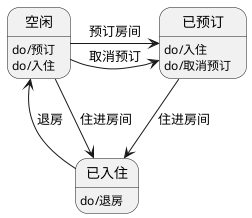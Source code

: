 @startuml 

skinparam DefaultFontName PingFangSC-Regular

state 空闲

空闲 : do/预订
空闲 : do/入住
已预订 : do/入住
已预订 : do/取消预订
已入住 : do/退房

空闲 -> 已预订 : 预订房间
已预订 <- 空闲 : 取消预订
空闲 --> 已入住 : 住进房间
空闲 <-- 已入住 : 退房
已预订 --> 已入住 : 住进房间

@enduml